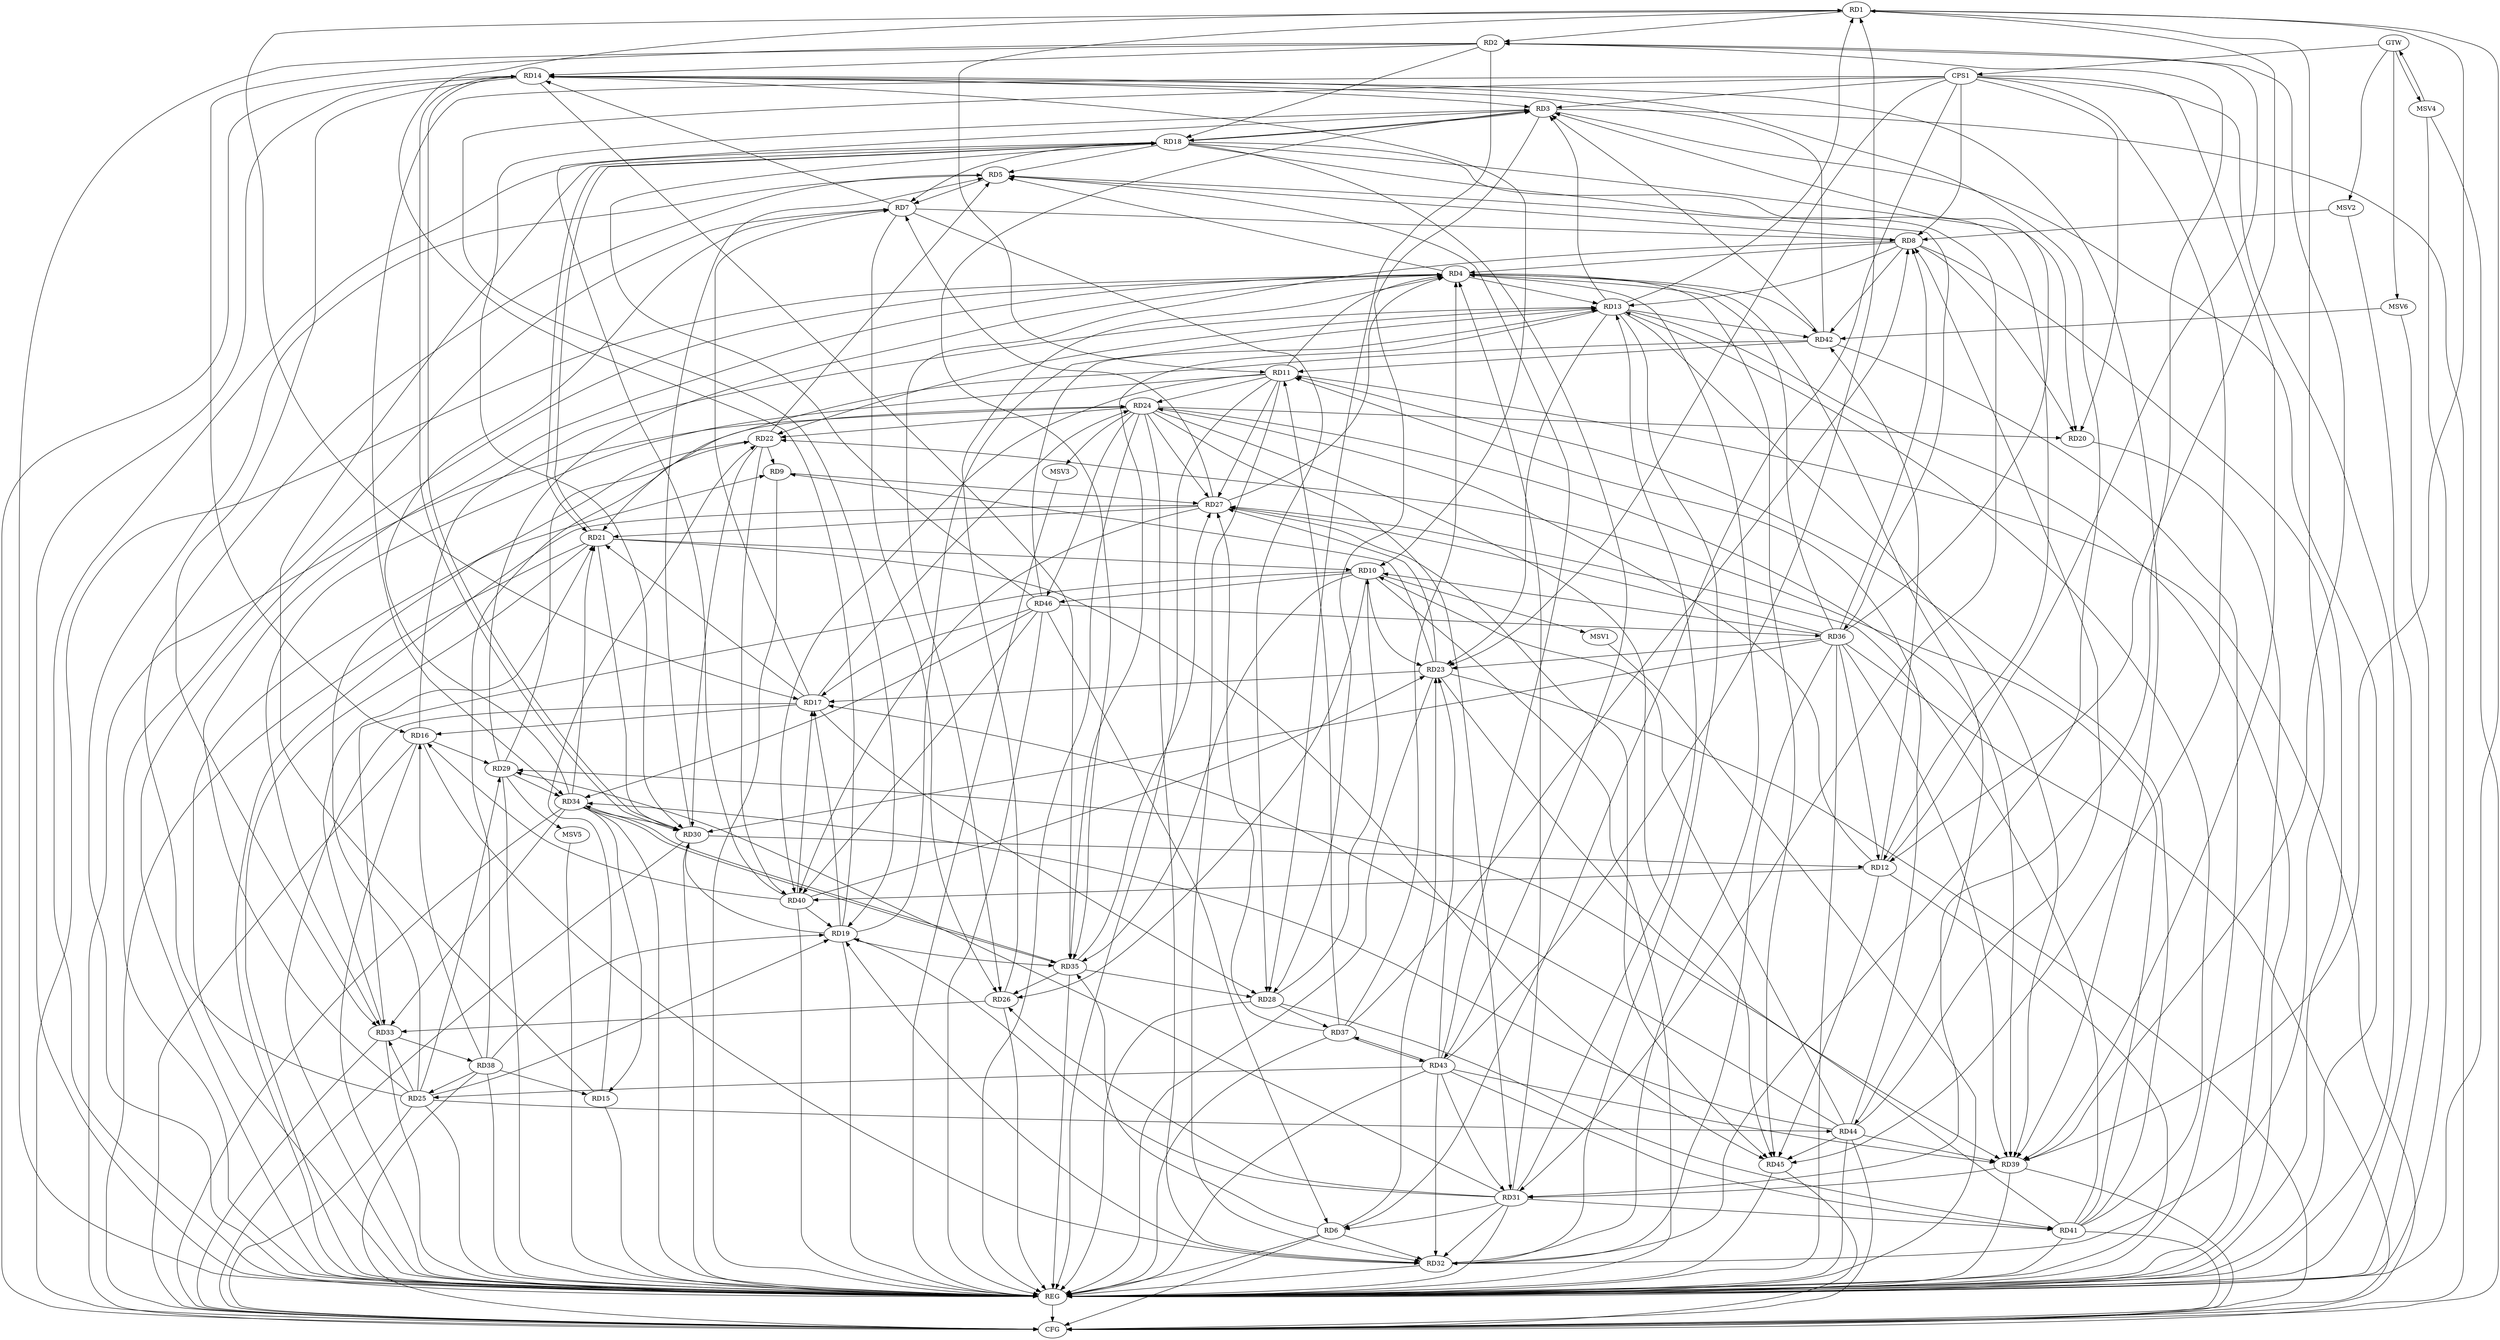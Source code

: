 strict digraph G {
  RD1 [ label="RD1" ];
  RD2 [ label="RD2" ];
  RD3 [ label="RD3" ];
  RD4 [ label="RD4" ];
  RD5 [ label="RD5" ];
  RD6 [ label="RD6" ];
  RD7 [ label="RD7" ];
  RD8 [ label="RD8" ];
  RD9 [ label="RD9" ];
  RD10 [ label="RD10" ];
  RD11 [ label="RD11" ];
  RD12 [ label="RD12" ];
  RD13 [ label="RD13" ];
  RD14 [ label="RD14" ];
  RD15 [ label="RD15" ];
  RD16 [ label="RD16" ];
  RD17 [ label="RD17" ];
  RD18 [ label="RD18" ];
  RD19 [ label="RD19" ];
  RD20 [ label="RD20" ];
  RD21 [ label="RD21" ];
  RD22 [ label="RD22" ];
  RD23 [ label="RD23" ];
  RD24 [ label="RD24" ];
  RD25 [ label="RD25" ];
  RD26 [ label="RD26" ];
  RD27 [ label="RD27" ];
  RD28 [ label="RD28" ];
  RD29 [ label="RD29" ];
  RD30 [ label="RD30" ];
  RD31 [ label="RD31" ];
  RD32 [ label="RD32" ];
  RD33 [ label="RD33" ];
  RD34 [ label="RD34" ];
  RD35 [ label="RD35" ];
  RD36 [ label="RD36" ];
  RD37 [ label="RD37" ];
  RD38 [ label="RD38" ];
  RD39 [ label="RD39" ];
  RD40 [ label="RD40" ];
  RD41 [ label="RD41" ];
  RD42 [ label="RD42" ];
  RD43 [ label="RD43" ];
  RD44 [ label="RD44" ];
  RD45 [ label="RD45" ];
  RD46 [ label="RD46" ];
  CPS1 [ label="CPS1" ];
  GTW [ label="GTW" ];
  REG [ label="REG" ];
  CFG [ label="CFG" ];
  MSV1 [ label="MSV1" ];
  MSV2 [ label="MSV2" ];
  MSV3 [ label="MSV3" ];
  MSV4 [ label="MSV4" ];
  MSV5 [ label="MSV5" ];
  MSV6 [ label="MSV6" ];
  RD1 -> RD2;
  RD1 -> RD11;
  RD1 -> RD12;
  RD13 -> RD1;
  RD1 -> RD17;
  RD19 -> RD1;
  RD32 -> RD1;
  RD1 -> RD39;
  RD43 -> RD1;
  RD12 -> RD2;
  RD2 -> RD14;
  RD2 -> RD16;
  RD2 -> RD18;
  RD2 -> RD28;
  RD2 -> RD31;
  RD2 -> RD39;
  RD13 -> RD3;
  RD14 -> RD3;
  RD3 -> RD18;
  RD18 -> RD3;
  RD3 -> RD28;
  RD3 -> RD30;
  RD3 -> RD35;
  RD36 -> RD3;
  RD40 -> RD3;
  RD42 -> RD3;
  RD4 -> RD5;
  RD8 -> RD4;
  RD11 -> RD4;
  RD4 -> RD13;
  RD25 -> RD4;
  RD26 -> RD4;
  RD27 -> RD4;
  RD29 -> RD4;
  RD31 -> RD4;
  RD32 -> RD4;
  RD36 -> RD4;
  RD37 -> RD4;
  RD4 -> RD42;
  RD4 -> RD44;
  RD4 -> RD45;
  RD5 -> RD7;
  RD8 -> RD5;
  RD18 -> RD5;
  RD22 -> RD5;
  RD25 -> RD5;
  RD30 -> RD5;
  RD5 -> RD36;
  RD43 -> RD5;
  RD6 -> RD23;
  RD31 -> RD6;
  RD6 -> RD32;
  RD6 -> RD35;
  RD46 -> RD6;
  RD7 -> RD8;
  RD7 -> RD14;
  RD17 -> RD7;
  RD18 -> RD7;
  RD7 -> RD26;
  RD27 -> RD7;
  RD7 -> RD28;
  RD34 -> RD7;
  RD8 -> RD13;
  RD8 -> RD20;
  RD8 -> RD26;
  RD36 -> RD8;
  RD37 -> RD8;
  RD8 -> RD42;
  RD44 -> RD8;
  RD22 -> RD9;
  RD23 -> RD9;
  RD25 -> RD9;
  RD9 -> RD27;
  RD14 -> RD10;
  RD21 -> RD10;
  RD10 -> RD23;
  RD10 -> RD26;
  RD28 -> RD10;
  RD10 -> RD33;
  RD10 -> RD35;
  RD36 -> RD10;
  RD44 -> RD10;
  RD10 -> RD46;
  RD11 -> RD24;
  RD11 -> RD27;
  RD11 -> RD32;
  RD11 -> RD33;
  RD37 -> RD11;
  RD11 -> RD40;
  RD41 -> RD11;
  RD42 -> RD11;
  RD44 -> RD11;
  RD18 -> RD12;
  RD12 -> RD24;
  RD30 -> RD12;
  RD36 -> RD12;
  RD12 -> RD40;
  RD12 -> RD42;
  RD12 -> RD45;
  RD16 -> RD13;
  RD19 -> RD13;
  RD13 -> RD22;
  RD13 -> RD23;
  RD31 -> RD13;
  RD13 -> RD32;
  RD13 -> RD35;
  RD13 -> RD39;
  RD41 -> RD13;
  RD13 -> RD42;
  RD46 -> RD13;
  RD14 -> RD30;
  RD30 -> RD14;
  RD32 -> RD14;
  RD14 -> RD33;
  RD14 -> RD35;
  RD14 -> RD39;
  RD42 -> RD14;
  RD15 -> RD18;
  RD15 -> RD22;
  RD34 -> RD15;
  RD38 -> RD15;
  RD17 -> RD16;
  RD16 -> RD29;
  RD16 -> RD32;
  RD38 -> RD16;
  RD40 -> RD16;
  RD19 -> RD17;
  RD17 -> RD21;
  RD23 -> RD17;
  RD17 -> RD24;
  RD17 -> RD28;
  RD40 -> RD17;
  RD44 -> RD17;
  RD46 -> RD17;
  RD18 -> RD20;
  RD18 -> RD21;
  RD21 -> RD18;
  RD18 -> RD31;
  RD18 -> RD43;
  RD46 -> RD18;
  RD25 -> RD19;
  RD19 -> RD30;
  RD31 -> RD19;
  RD32 -> RD19;
  RD19 -> RD35;
  RD38 -> RD19;
  RD40 -> RD19;
  RD24 -> RD20;
  RD27 -> RD21;
  RD21 -> RD30;
  RD33 -> RD21;
  RD34 -> RD21;
  RD42 -> RD21;
  RD21 -> RD45;
  RD24 -> RD22;
  RD22 -> RD30;
  RD38 -> RD22;
  RD22 -> RD40;
  RD41 -> RD22;
  RD23 -> RD27;
  RD36 -> RD23;
  RD23 -> RD39;
  RD40 -> RD23;
  RD43 -> RD23;
  RD24 -> RD27;
  RD29 -> RD24;
  RD24 -> RD31;
  RD24 -> RD32;
  RD24 -> RD39;
  RD24 -> RD45;
  RD24 -> RD46;
  RD25 -> RD29;
  RD25 -> RD33;
  RD38 -> RD25;
  RD43 -> RD25;
  RD25 -> RD44;
  RD31 -> RD26;
  RD26 -> RD33;
  RD35 -> RD26;
  RD35 -> RD27;
  RD36 -> RD27;
  RD37 -> RD27;
  RD27 -> RD40;
  RD41 -> RD27;
  RD27 -> RD45;
  RD35 -> RD28;
  RD28 -> RD37;
  RD28 -> RD41;
  RD31 -> RD29;
  RD29 -> RD34;
  RD41 -> RD29;
  RD34 -> RD30;
  RD36 -> RD30;
  RD31 -> RD32;
  RD39 -> RD31;
  RD31 -> RD41;
  RD43 -> RD31;
  RD36 -> RD32;
  RD43 -> RD32;
  RD34 -> RD33;
  RD33 -> RD38;
  RD34 -> RD35;
  RD35 -> RD34;
  RD44 -> RD34;
  RD46 -> RD34;
  RD36 -> RD39;
  RD46 -> RD36;
  RD37 -> RD43;
  RD43 -> RD37;
  RD43 -> RD39;
  RD44 -> RD39;
  RD46 -> RD40;
  RD43 -> RD41;
  RD44 -> RD45;
  CPS1 -> RD20;
  CPS1 -> RD45;
  CPS1 -> RD23;
  CPS1 -> RD34;
  CPS1 -> RD19;
  CPS1 -> RD6;
  CPS1 -> RD39;
  CPS1 -> RD3;
  CPS1 -> RD8;
  GTW -> CPS1;
  RD1 -> REG;
  RD2 -> REG;
  RD3 -> REG;
  RD4 -> REG;
  RD5 -> REG;
  RD6 -> REG;
  RD7 -> REG;
  RD8 -> REG;
  RD9 -> REG;
  RD10 -> REG;
  RD11 -> REG;
  RD12 -> REG;
  RD13 -> REG;
  RD14 -> REG;
  RD15 -> REG;
  RD16 -> REG;
  RD17 -> REG;
  RD18 -> REG;
  RD19 -> REG;
  RD20 -> REG;
  RD21 -> REG;
  RD22 -> REG;
  RD23 -> REG;
  RD24 -> REG;
  RD25 -> REG;
  RD26 -> REG;
  RD27 -> REG;
  RD28 -> REG;
  RD29 -> REG;
  RD30 -> REG;
  RD31 -> REG;
  RD32 -> REG;
  RD33 -> REG;
  RD34 -> REG;
  RD35 -> REG;
  RD36 -> REG;
  RD37 -> REG;
  RD38 -> REG;
  RD39 -> REG;
  RD40 -> REG;
  RD41 -> REG;
  RD42 -> REG;
  RD43 -> REG;
  RD44 -> REG;
  RD45 -> REG;
  RD46 -> REG;
  CPS1 -> REG;
  RD34 -> CFG;
  RD14 -> CFG;
  RD45 -> CFG;
  RD25 -> CFG;
  RD4 -> CFG;
  RD23 -> CFG;
  RD6 -> CFG;
  RD16 -> CFG;
  RD33 -> CFG;
  RD44 -> CFG;
  RD39 -> CFG;
  RD21 -> CFG;
  RD3 -> CFG;
  RD41 -> CFG;
  RD24 -> CFG;
  RD38 -> CFG;
  RD30 -> CFG;
  RD11 -> CFG;
  REG -> CFG;
  RD36 -> CFG;
  RD10 -> MSV1;
  MSV1 -> REG;
  MSV2 -> RD8;
  GTW -> MSV2;
  MSV2 -> REG;
  RD24 -> MSV3;
  MSV3 -> REG;
  MSV4 -> GTW;
  GTW -> MSV4;
  MSV4 -> REG;
  MSV4 -> CFG;
  RD29 -> MSV5;
  MSV5 -> REG;
  MSV6 -> RD42;
  GTW -> MSV6;
  MSV6 -> REG;
}
